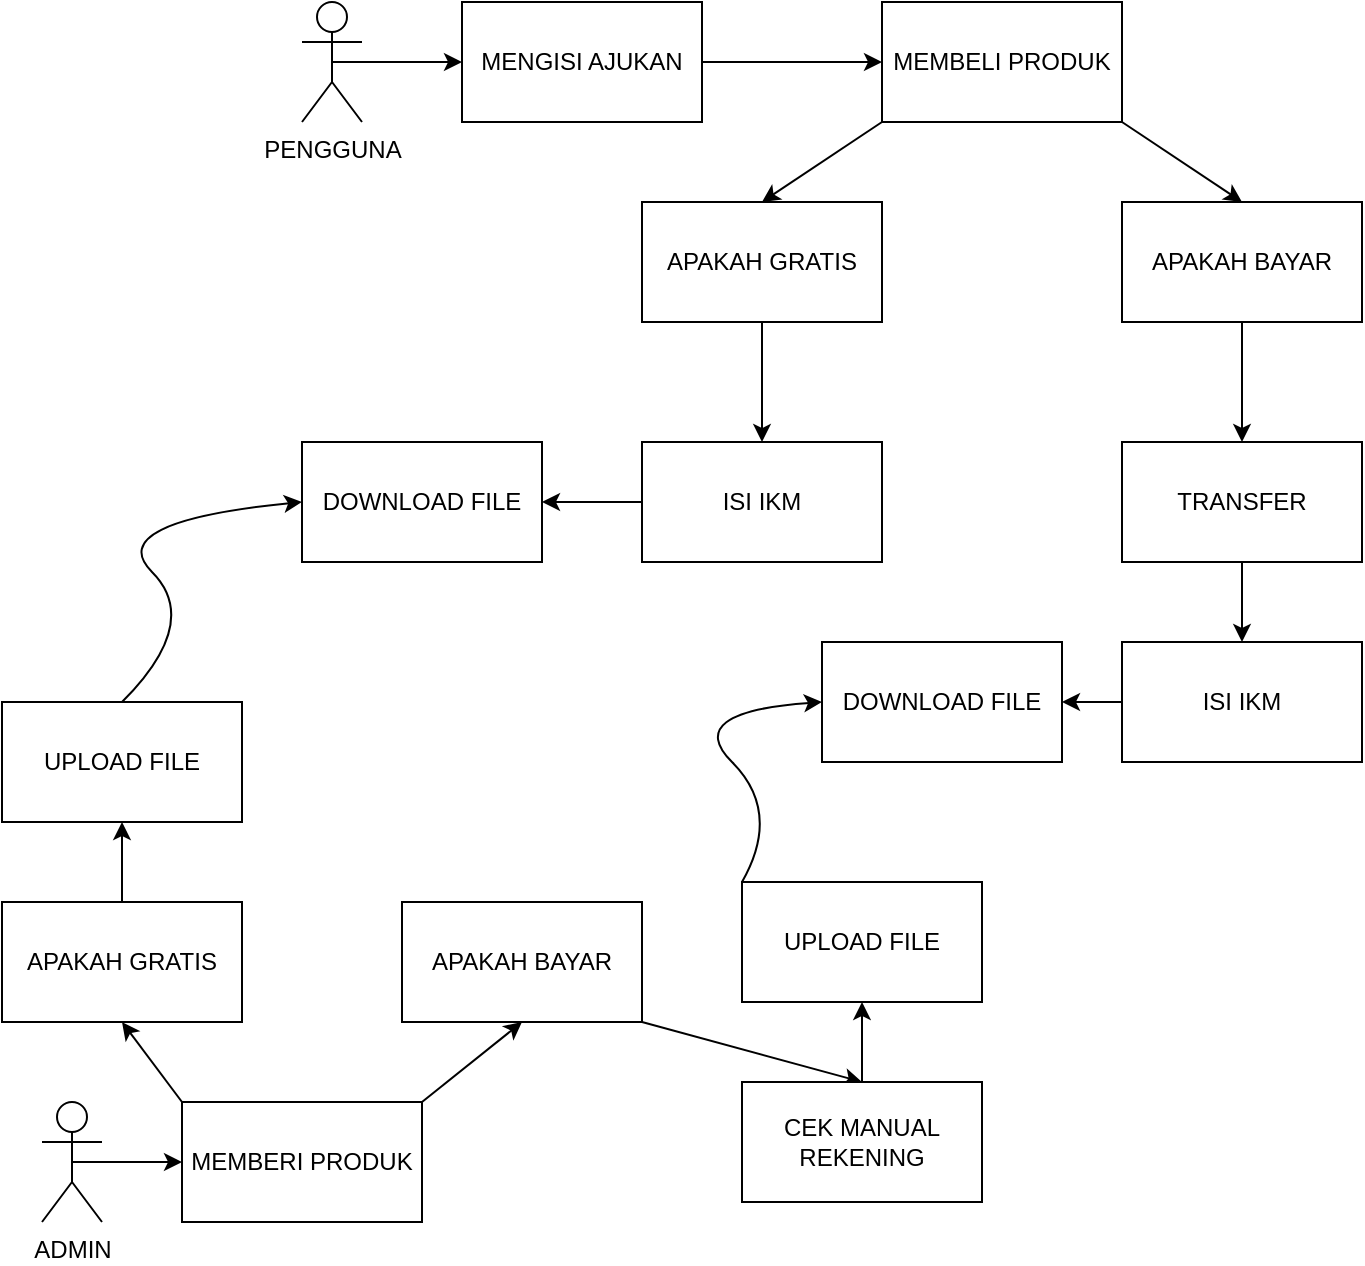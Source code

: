 <mxfile>
    <diagram id="xjHavHx7xGoJhuH1mlgT" name="Page-1">
        <mxGraphModel dx="877" dy="775" grid="1" gridSize="10" guides="1" tooltips="1" connect="1" arrows="1" fold="1" page="1" pageScale="1" pageWidth="850" pageHeight="1100" math="0" shadow="0">
            <root>
                <mxCell id="0"/>
                <mxCell id="1" parent="0"/>
                <mxCell id="10" value="" style="edgeStyle=none;html=1;exitX=0.5;exitY=0.5;exitDx=0;exitDy=0;exitPerimeter=0;" parent="1" source="2" target="9" edge="1">
                    <mxGeometry relative="1" as="geometry"/>
                </mxCell>
                <mxCell id="2" value="PENGGUNA" style="shape=umlActor;verticalLabelPosition=bottom;verticalAlign=top;html=1;outlineConnect=0;" parent="1" vertex="1">
                    <mxGeometry x="240" y="70" width="30" height="60" as="geometry"/>
                </mxCell>
                <mxCell id="12" style="edgeStyle=none;html=1;exitX=1;exitY=0.5;exitDx=0;exitDy=0;" parent="1" source="9" target="11" edge="1">
                    <mxGeometry relative="1" as="geometry"/>
                </mxCell>
                <mxCell id="9" value="MENGISI AJUKAN" style="rounded=0;whiteSpace=wrap;html=1;" parent="1" vertex="1">
                    <mxGeometry x="320" y="70" width="120" height="60" as="geometry"/>
                </mxCell>
                <mxCell id="17" style="edgeStyle=none;html=1;exitX=1;exitY=1;exitDx=0;exitDy=0;entryX=0.5;entryY=0;entryDx=0;entryDy=0;" parent="1" source="11" target="15" edge="1">
                    <mxGeometry relative="1" as="geometry"/>
                </mxCell>
                <mxCell id="18" style="edgeStyle=none;html=1;exitX=0;exitY=1;exitDx=0;exitDy=0;entryX=0.5;entryY=0;entryDx=0;entryDy=0;" parent="1" source="11" target="13" edge="1">
                    <mxGeometry relative="1" as="geometry"/>
                </mxCell>
                <mxCell id="11" value="MEMBELI PRODUK" style="rounded=0;whiteSpace=wrap;html=1;" parent="1" vertex="1">
                    <mxGeometry x="530" y="70" width="120" height="60" as="geometry"/>
                </mxCell>
                <mxCell id="19" style="edgeStyle=none;html=1;" parent="1" source="13" target="20" edge="1">
                    <mxGeometry relative="1" as="geometry">
                        <mxPoint x="470" y="350" as="targetPoint"/>
                    </mxGeometry>
                </mxCell>
                <mxCell id="13" value="APAKAH GRATIS" style="rounded=0;whiteSpace=wrap;html=1;" parent="1" vertex="1">
                    <mxGeometry x="410" y="170" width="120" height="60" as="geometry"/>
                </mxCell>
                <mxCell id="21" style="edgeStyle=none;html=1;" parent="1" source="15" target="22" edge="1">
                    <mxGeometry relative="1" as="geometry">
                        <mxPoint x="710" y="300" as="targetPoint"/>
                    </mxGeometry>
                </mxCell>
                <mxCell id="15" value="APAKAH BAYAR" style="rounded=0;whiteSpace=wrap;html=1;" parent="1" vertex="1">
                    <mxGeometry x="650" y="170" width="120" height="60" as="geometry"/>
                </mxCell>
                <mxCell id="41" style="edgeStyle=none;html=1;exitX=0;exitY=0.5;exitDx=0;exitDy=0;" parent="1" source="20" target="42" edge="1">
                    <mxGeometry relative="1" as="geometry">
                        <mxPoint x="340" y="320" as="targetPoint"/>
                    </mxGeometry>
                </mxCell>
                <mxCell id="20" value="ISI IKM" style="rounded=0;whiteSpace=wrap;html=1;" parent="1" vertex="1">
                    <mxGeometry x="410" y="290" width="120" height="60" as="geometry"/>
                </mxCell>
                <mxCell id="46" style="edgeStyle=none;html=1;exitX=0.5;exitY=1;exitDx=0;exitDy=0;" parent="1" source="22" target="47" edge="1">
                    <mxGeometry relative="1" as="geometry">
                        <mxPoint x="710" y="420" as="targetPoint"/>
                    </mxGeometry>
                </mxCell>
                <mxCell id="22" value="TRANSFER" style="rounded=0;whiteSpace=wrap;html=1;" parent="1" vertex="1">
                    <mxGeometry x="650" y="290" width="120" height="60" as="geometry"/>
                </mxCell>
                <mxCell id="32" style="edgeStyle=none;html=1;exitX=0.5;exitY=0.5;exitDx=0;exitDy=0;exitPerimeter=0;" parent="1" source="23" target="31" edge="1">
                    <mxGeometry relative="1" as="geometry"/>
                </mxCell>
                <mxCell id="23" value="ADMIN" style="shape=umlActor;verticalLabelPosition=bottom;verticalAlign=top;html=1;outlineConnect=0;" parent="1" vertex="1">
                    <mxGeometry x="110" y="620" width="30" height="60" as="geometry"/>
                </mxCell>
                <mxCell id="35" style="edgeStyle=none;html=1;exitX=0;exitY=0;exitDx=0;exitDy=0;entryX=0.5;entryY=1;entryDx=0;entryDy=0;" parent="1" source="31" target="34" edge="1">
                    <mxGeometry relative="1" as="geometry"/>
                </mxCell>
                <mxCell id="36" style="edgeStyle=none;html=1;exitX=1;exitY=0;exitDx=0;exitDy=0;entryX=0.5;entryY=1;entryDx=0;entryDy=0;" parent="1" source="31" target="38" edge="1">
                    <mxGeometry relative="1" as="geometry">
                        <mxPoint x="320" y="600" as="targetPoint"/>
                    </mxGeometry>
                </mxCell>
                <mxCell id="31" value="MEMBERI PRODUK" style="rounded=0;whiteSpace=wrap;html=1;" parent="1" vertex="1">
                    <mxGeometry x="180" y="620" width="120" height="60" as="geometry"/>
                </mxCell>
                <mxCell id="39" style="edgeStyle=none;html=1;exitX=0.5;exitY=0;exitDx=0;exitDy=0;" parent="1" source="34" target="40" edge="1">
                    <mxGeometry relative="1" as="geometry">
                        <mxPoint x="150" y="450" as="targetPoint"/>
                    </mxGeometry>
                </mxCell>
                <mxCell id="34" value="APAKAH GRATIS" style="rounded=0;whiteSpace=wrap;html=1;" parent="1" vertex="1">
                    <mxGeometry x="90" y="520" width="120" height="60" as="geometry"/>
                </mxCell>
                <mxCell id="50" style="edgeStyle=none;html=1;exitX=1;exitY=1;exitDx=0;exitDy=0;entryX=0.5;entryY=0;entryDx=0;entryDy=0;" parent="1" source="38" target="45" edge="1">
                    <mxGeometry relative="1" as="geometry"/>
                </mxCell>
                <mxCell id="38" value="APAKAH BAYAR" style="rounded=0;whiteSpace=wrap;html=1;" parent="1" vertex="1">
                    <mxGeometry x="290" y="520" width="120" height="60" as="geometry"/>
                </mxCell>
                <mxCell id="40" value="UPLOAD FILE" style="rounded=0;whiteSpace=wrap;html=1;" parent="1" vertex="1">
                    <mxGeometry x="90" y="420" width="120" height="60" as="geometry"/>
                </mxCell>
                <mxCell id="42" value="DOWNLOAD FILE" style="rounded=0;whiteSpace=wrap;html=1;" parent="1" vertex="1">
                    <mxGeometry x="240" y="290" width="120" height="60" as="geometry"/>
                </mxCell>
                <mxCell id="43" value="" style="curved=1;endArrow=classic;html=1;exitX=0.5;exitY=0;exitDx=0;exitDy=0;entryX=0;entryY=0.5;entryDx=0;entryDy=0;" parent="1" source="40" target="42" edge="1">
                    <mxGeometry width="50" height="50" relative="1" as="geometry">
                        <mxPoint x="140" y="380" as="sourcePoint"/>
                        <mxPoint x="190" y="330" as="targetPoint"/>
                        <Array as="points">
                            <mxPoint x="190" y="380"/>
                            <mxPoint x="140" y="330"/>
                        </Array>
                    </mxGeometry>
                </mxCell>
                <mxCell id="51" style="edgeStyle=none;html=1;exitX=0.5;exitY=0;exitDx=0;exitDy=0;" parent="1" source="45" target="52" edge="1">
                    <mxGeometry relative="1" as="geometry">
                        <mxPoint x="520" y="540" as="targetPoint"/>
                    </mxGeometry>
                </mxCell>
                <mxCell id="45" value="CEK MANUAL REKENING" style="rounded=0;whiteSpace=wrap;html=1;" parent="1" vertex="1">
                    <mxGeometry x="460" y="610" width="120" height="60" as="geometry"/>
                </mxCell>
                <mxCell id="48" style="edgeStyle=none;html=1;exitX=0;exitY=0.5;exitDx=0;exitDy=0;" parent="1" source="47" target="49" edge="1">
                    <mxGeometry relative="1" as="geometry">
                        <mxPoint x="560" y="420" as="targetPoint"/>
                    </mxGeometry>
                </mxCell>
                <mxCell id="47" value="ISI IKM" style="rounded=0;whiteSpace=wrap;html=1;" parent="1" vertex="1">
                    <mxGeometry x="650" y="390" width="120" height="60" as="geometry"/>
                </mxCell>
                <mxCell id="49" value="DOWNLOAD FILE" style="rounded=0;whiteSpace=wrap;html=1;" parent="1" vertex="1">
                    <mxGeometry x="500" y="390" width="120" height="60" as="geometry"/>
                </mxCell>
                <mxCell id="52" value="UPLOAD FILE" style="rounded=0;whiteSpace=wrap;html=1;" parent="1" vertex="1">
                    <mxGeometry x="460" y="510" width="120" height="60" as="geometry"/>
                </mxCell>
                <mxCell id="53" value="" style="curved=1;endArrow=classic;html=1;exitX=0;exitY=0;exitDx=0;exitDy=0;entryX=0;entryY=0.5;entryDx=0;entryDy=0;" parent="1" source="52" target="49" edge="1">
                    <mxGeometry width="50" height="50" relative="1" as="geometry">
                        <mxPoint x="430" y="475" as="sourcePoint"/>
                        <mxPoint x="480" y="425" as="targetPoint"/>
                        <Array as="points">
                            <mxPoint x="480" y="475"/>
                            <mxPoint x="430" y="425"/>
                        </Array>
                    </mxGeometry>
                </mxCell>
            </root>
        </mxGraphModel>
    </diagram>
</mxfile>